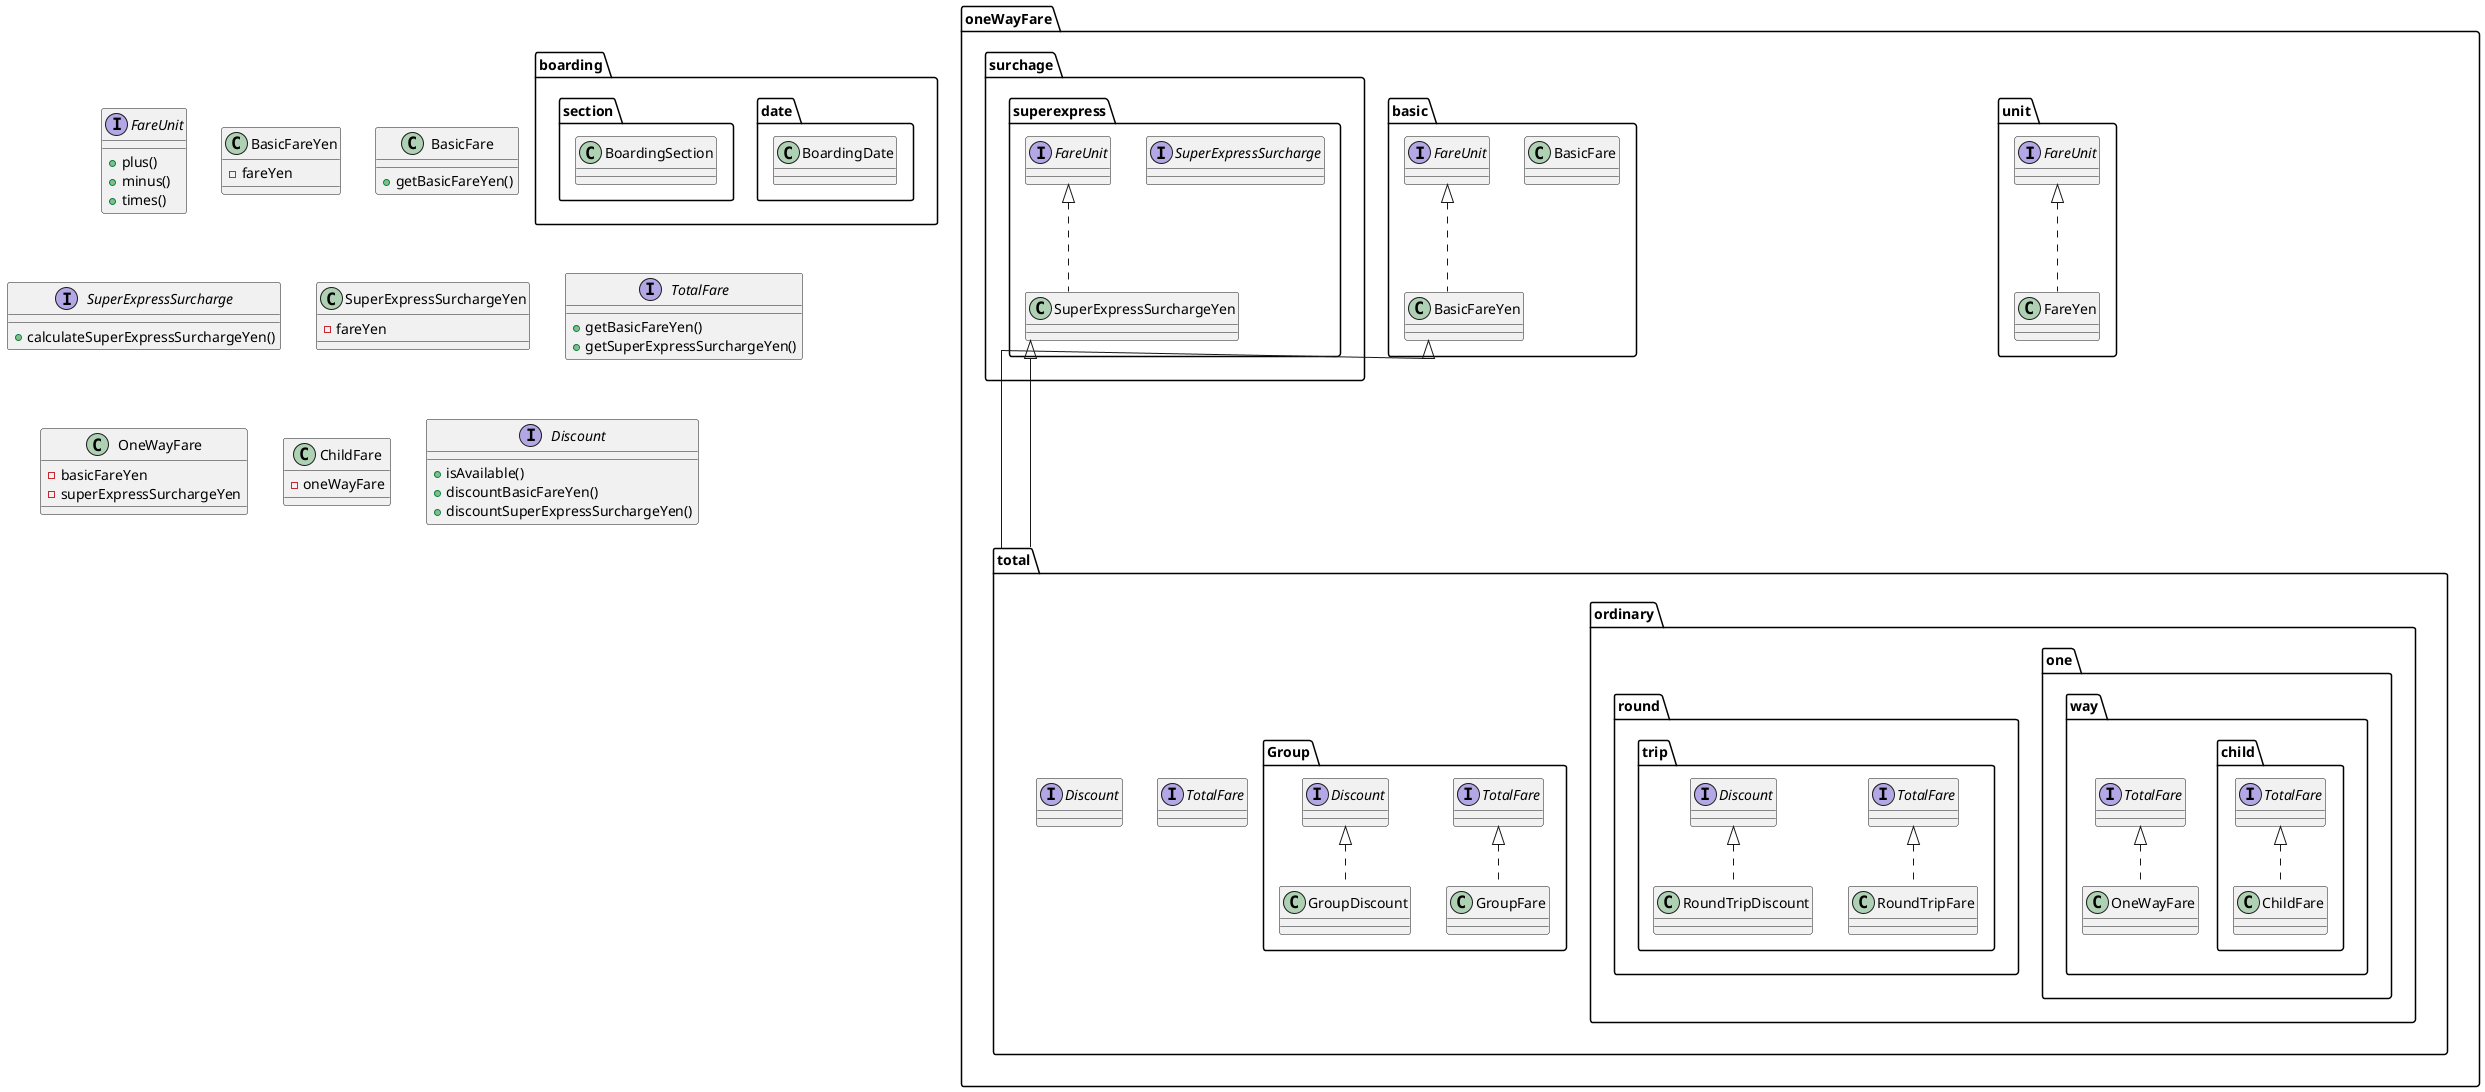 @startuml
skinparam linetype ortho

package boarding {
    package date {
        class BoardingDate
    }
    package section {
        class BoardingSection
    }
}

package oneWayFare {
    package unit {
        interface FareUnit
        class FareYen implements FareUnit
    }

    package basic {
        class BasicFare
        class BasicFareYen implements FareUnit
    }
    package surchage.superexpress {
        interface SuperExpressSurcharge
        class SuperExpressSurchargeYen implements FareUnit
    }

    package total {
        interface TotalFare

        interface Discount

        package ordinary {

            package one.way {
                class OneWayFare implements TotalFare

                package child {
                    class ChildFare implements TotalFare
                }
            }
            package round.trip {
                class RoundTripFare implements TotalFare
                class RoundTripDiscount implements Discount
            }

        }

        package Group {
            class GroupFare implements TotalFare
            class GroupDiscount implements Discount
        }

    }
}


BasicFareYen <|--- total
SuperExpressSurchargeYen <|--- total





interface FareUnit {
    + plus()
    + minus()
    + times()
}

class BasicFareYen {
    - fareYen
}

class BasicFare {
    + getBasicFareYen()
}

interface SuperExpressSurcharge {
    + calculateSuperExpressSurchargeYen()
}

class SuperExpressSurchargeYen {
    - fareYen
}

interface TotalFare {
    + getBasicFareYen()
    + getSuperExpressSurchargeYen()
}

class OneWayFare {
    - basicFareYen
    - superExpressSurchargeYen
}


class ChildFare {
    - oneWayFare
}

interface Discount {
    + isAvailable()
    + discountBasicFareYen()
    + discountSuperExpressSurchargeYen()
}

@enduml